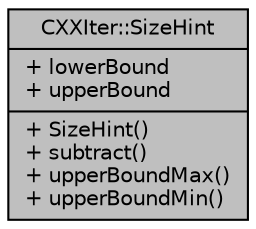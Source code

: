 digraph "CXXIter::SizeHint"
{
 // INTERACTIVE_SVG=YES
 // LATEX_PDF_SIZE
  bgcolor="transparent";
  edge [fontname="Helvetica",fontsize="10",labelfontname="Helvetica",labelfontsize="10"];
  node [fontname="Helvetica",fontsize="10",shape=record];
  Node1 [label="{CXXIter::SizeHint\n|+ lowerBound\l+ upperBound\l|+ SizeHint()\l+ subtract()\l+ upperBoundMax()\l+ upperBoundMin()\l}",height=0.2,width=0.4,color="black", fillcolor="grey75", style="filled", fontcolor="black",tooltip=" "];
}
